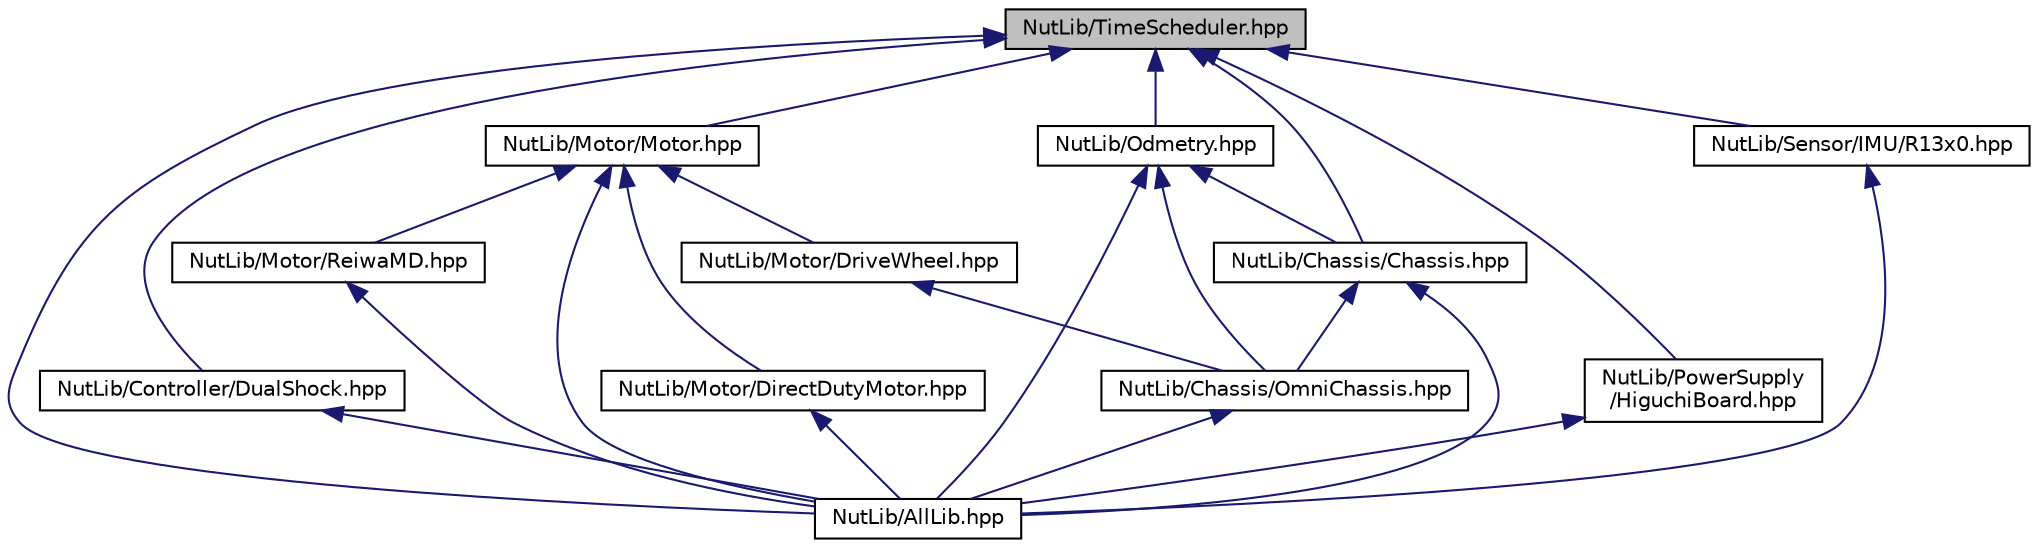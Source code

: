 digraph "NutLib/TimeScheduler.hpp"
{
 // LATEX_PDF_SIZE
  edge [fontname="Helvetica",fontsize="10",labelfontname="Helvetica",labelfontsize="10"];
  node [fontname="Helvetica",fontsize="10",shape=record];
  Node1 [label="NutLib/TimeScheduler.hpp",height=0.2,width=0.4,color="black", fillcolor="grey75", style="filled", fontcolor="black",tooltip="時間制御"];
  Node1 -> Node2 [dir="back",color="midnightblue",fontsize="10",style="solid",fontname="Helvetica"];
  Node2 [label="NutLib/AllLib.hpp",height=0.2,width=0.4,color="black", fillcolor="white", style="filled",URL="$db/d03/_all_lib_8hpp.html",tooltip="ライブラリの全ファイルをインクルードする  主にデバッグ用"];
  Node1 -> Node3 [dir="back",color="midnightblue",fontsize="10",style="solid",fontname="Helvetica"];
  Node3 [label="NutLib/Chassis/Chassis.hpp",height=0.2,width=0.4,color="black", fillcolor="white", style="filled",URL="$d5/de2/_chassis_8hpp.html",tooltip="機体足回り基幹"];
  Node3 -> Node2 [dir="back",color="midnightblue",fontsize="10",style="solid",fontname="Helvetica"];
  Node3 -> Node4 [dir="back",color="midnightblue",fontsize="10",style="solid",fontname="Helvetica"];
  Node4 [label="NutLib/Chassis/OmniChassis.hpp",height=0.2,width=0.4,color="black", fillcolor="white", style="filled",URL="$d5/d4b/_omni_chassis_8hpp.html",tooltip="オムニ足回り"];
  Node4 -> Node2 [dir="back",color="midnightblue",fontsize="10",style="solid",fontname="Helvetica"];
  Node1 -> Node5 [dir="back",color="midnightblue",fontsize="10",style="solid",fontname="Helvetica"];
  Node5 [label="NutLib/Controller/DualShock.hpp",height=0.2,width=0.4,color="black", fillcolor="white", style="filled",URL="$d8/d0b/_dual_shock_8hpp.html",tooltip="DualshockをSBDBT5Vを通して受信する"];
  Node5 -> Node2 [dir="back",color="midnightblue",fontsize="10",style="solid",fontname="Helvetica"];
  Node1 -> Node6 [dir="back",color="midnightblue",fontsize="10",style="solid",fontname="Helvetica"];
  Node6 [label="NutLib/Motor/Motor.hpp",height=0.2,width=0.4,color="black", fillcolor="white", style="filled",URL="$d4/dcd/_motor_8hpp.html",tooltip="モータ制御基底"];
  Node6 -> Node2 [dir="back",color="midnightblue",fontsize="10",style="solid",fontname="Helvetica"];
  Node6 -> Node7 [dir="back",color="midnightblue",fontsize="10",style="solid",fontname="Helvetica"];
  Node7 [label="NutLib/Motor/DirectDutyMotor.hpp",height=0.2,width=0.4,color="black", fillcolor="white", style="filled",URL="$d8/d7d/_direct_duty_motor_8hpp.html",tooltip="Dutyモータ制御"];
  Node7 -> Node2 [dir="back",color="midnightblue",fontsize="10",style="solid",fontname="Helvetica"];
  Node6 -> Node8 [dir="back",color="midnightblue",fontsize="10",style="solid",fontname="Helvetica"];
  Node8 [label="NutLib/Motor/DriveWheel.hpp",height=0.2,width=0.4,color="black", fillcolor="white", style="filled",URL="$d5/dd3/_drive_wheel_8hpp.html",tooltip="駆動輪"];
  Node8 -> Node4 [dir="back",color="midnightblue",fontsize="10",style="solid",fontname="Helvetica"];
  Node6 -> Node9 [dir="back",color="midnightblue",fontsize="10",style="solid",fontname="Helvetica"];
  Node9 [label="NutLib/Motor/ReiwaMD.hpp",height=0.2,width=0.4,color="black", fillcolor="white", style="filled",URL="$d7/d12/_reiwa_m_d_8hpp.html",tooltip="令和MD"];
  Node9 -> Node2 [dir="back",color="midnightblue",fontsize="10",style="solid",fontname="Helvetica"];
  Node1 -> Node10 [dir="back",color="midnightblue",fontsize="10",style="solid",fontname="Helvetica"];
  Node10 [label="NutLib/Odmetry.hpp",height=0.2,width=0.4,color="black", fillcolor="white", style="filled",URL="$d5/dff/_odmetry_8hpp.html",tooltip="オドメータ"];
  Node10 -> Node2 [dir="back",color="midnightblue",fontsize="10",style="solid",fontname="Helvetica"];
  Node10 -> Node3 [dir="back",color="midnightblue",fontsize="10",style="solid",fontname="Helvetica"];
  Node10 -> Node4 [dir="back",color="midnightblue",fontsize="10",style="solid",fontname="Helvetica"];
  Node1 -> Node11 [dir="back",color="midnightblue",fontsize="10",style="solid",fontname="Helvetica"];
  Node11 [label="NutLib/PowerSupply\l/HiguchiBoard.hpp",height=0.2,width=0.4,color="black", fillcolor="white", style="filled",URL="$da/da5/_higuchi_board_8hpp.html",tooltip="電源制御基板\"樋口\""];
  Node11 -> Node2 [dir="back",color="midnightblue",fontsize="10",style="solid",fontname="Helvetica"];
  Node1 -> Node12 [dir="back",color="midnightblue",fontsize="10",style="solid",fontname="Helvetica"];
  Node12 [label="NutLib/Sensor/IMU/R13x0.hpp",height=0.2,width=0.4,color="black", fillcolor="white", style="filled",URL="$dd/df1/_r13x0_8hpp.html",tooltip=" "];
  Node12 -> Node2 [dir="back",color="midnightblue",fontsize="10",style="solid",fontname="Helvetica"];
}
